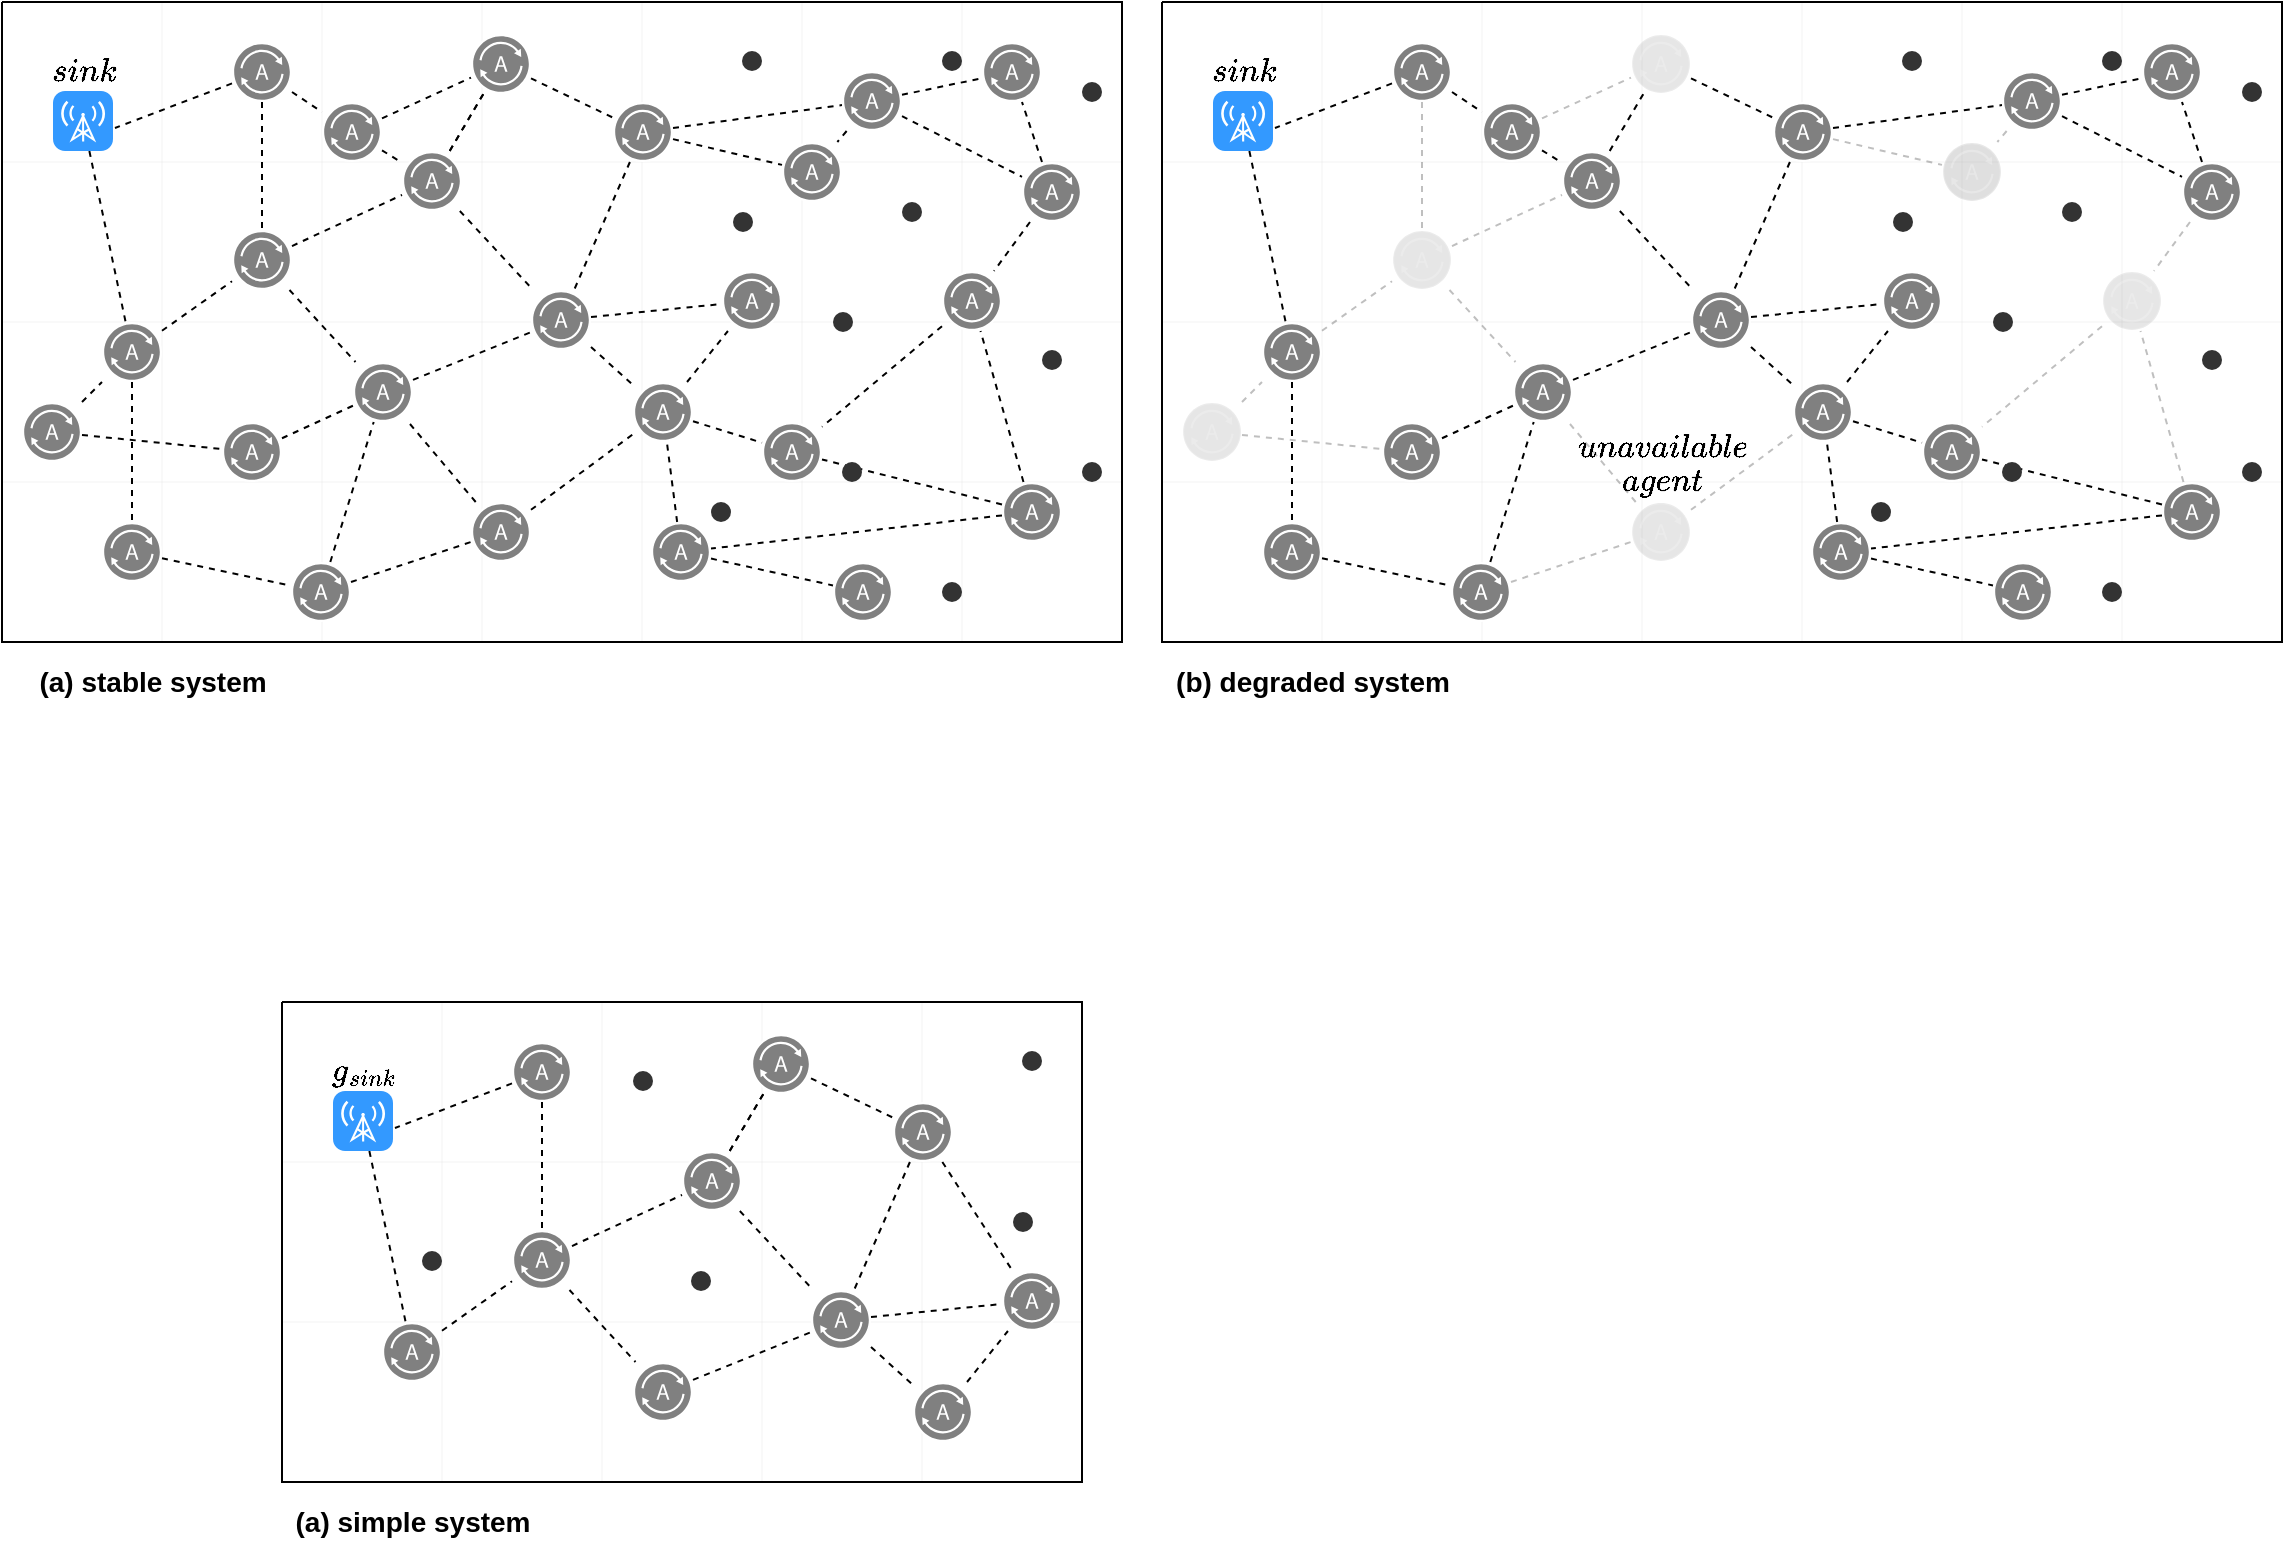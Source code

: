 <mxfile version="13.0.3" type="device"><diagram id="-zjLHbYjfEWFMALanNeC" name="Page-1"><mxGraphModel dx="1106" dy="822" grid="1" gridSize="10" guides="1" tooltips="1" connect="1" arrows="1" fold="1" page="1" pageScale="1" pageWidth="827" pageHeight="1169" math="1" shadow="0"><root><mxCell id="0"/><mxCell id="1" parent="0"/><mxCell id="-i5Xex9YCYUp2LJuFK1C-1" value="" style="verticalLabelPosition=bottom;verticalAlign=top;html=1;shape=mxgraph.basic.patternFillRect;fillStyle=grid;step=80;fillStrokeWidth=0.2;fillStrokeColor=#dddddd;" parent="1" vertex="1"><mxGeometry x="160" y="1100" width="400" height="240" as="geometry"/></mxCell><mxCell id="-i5Xex9YCYUp2LJuFK1C-2" style="edgeStyle=none;rounded=0;orthogonalLoop=1;jettySize=auto;html=1;dashed=1;endArrow=none;endFill=0;" parent="1" source="-i5Xex9YCYUp2LJuFK1C-3" target="-i5Xex9YCYUp2LJuFK1C-14" edge="1"><mxGeometry relative="1" as="geometry"/></mxCell><mxCell id="-i5Xex9YCYUp2LJuFK1C-3" value="&lt;span style=&quot;color: rgb(0 , 0 , 0) ; text-align: left&quot;&gt;\(g_{sink}\)&lt;/span&gt;" style="html=1;strokeWidth=1;shadow=0;dashed=0;shape=mxgraph.ios7.misc.broadcast;strokeColor=none;buttonText=;strokeColor2=#222222;fontColor=#222222;fontSize=14;verticalLabelPosition=top;verticalAlign=bottom;align=center;fillColor=#3399FF;spacingTop=-10;labelPosition=center;" parent="1" vertex="1"><mxGeometry x="185.5" y="1144.5" width="30" height="30" as="geometry"/></mxCell><mxCell id="-i5Xex9YCYUp2LJuFK1C-4" style="edgeStyle=none;rounded=0;orthogonalLoop=1;jettySize=auto;html=1;dashed=1;endArrow=none;endFill=0;" parent="1" source="-i5Xex9YCYUp2LJuFK1C-7" target="-i5Xex9YCYUp2LJuFK1C-21" edge="1"><mxGeometry relative="1" as="geometry"/></mxCell><mxCell id="-i5Xex9YCYUp2LJuFK1C-5" value="" style="edgeStyle=none;rounded=0;orthogonalLoop=1;jettySize=auto;html=1;dashed=1;endArrow=none;endFill=0;" parent="1" source="-i5Xex9YCYUp2LJuFK1C-7" target="-i5Xex9YCYUp2LJuFK1C-21" edge="1"><mxGeometry relative="1" as="geometry"/></mxCell><mxCell id="-i5Xex9YCYUp2LJuFK1C-6" style="edgeStyle=none;rounded=0;orthogonalLoop=1;jettySize=auto;html=1;dashed=1;endArrow=none;endFill=0;" parent="1" source="-i5Xex9YCYUp2LJuFK1C-7" target="-i5Xex9YCYUp2LJuFK1C-17" edge="1"><mxGeometry relative="1" as="geometry"/></mxCell><mxCell id="-i5Xex9YCYUp2LJuFK1C-7" value="" style="pointerEvents=1;shadow=0;dashed=0;html=1;labelPosition=center;verticalLabelPosition=bottom;verticalAlign=top;align=center;outlineConnect=0;shape=mxgraph.veeam2.agent;labelBackgroundColor=none;fillColor=#808080;strokeColor=#006EAF;fontSize=14;" parent="1" vertex="1"><mxGeometry x="360" y="1174.5" width="30" height="30" as="geometry"/></mxCell><mxCell id="-i5Xex9YCYUp2LJuFK1C-8" value="" style="ellipse;html=1;aspect=fixed;dashed=1;labelBackgroundColor=none;fontColor=#333333;fillColor=#333333;strokeColor=none;labelPosition=center;verticalLabelPosition=middle;align=center;verticalAlign=middle;fontSize=14;whiteSpace=wrap;" parent="1" vertex="1"><mxGeometry x="525.5" y="1205" width="10" height="10" as="geometry"/></mxCell><mxCell id="-i5Xex9YCYUp2LJuFK1C-9" value="" style="pointerEvents=1;shadow=0;dashed=0;html=1;labelPosition=center;verticalLabelPosition=bottom;verticalAlign=top;align=center;outlineConnect=0;shape=mxgraph.veeam2.agent;labelBackgroundColor=none;fillColor=#808080;strokeColor=#006EAF;fontColor=#ffffff;fontSize=14;" parent="1" vertex="1"><mxGeometry x="520" y="1234.5" width="30" height="30" as="geometry"/></mxCell><mxCell id="-i5Xex9YCYUp2LJuFK1C-10" style="rounded=0;orthogonalLoop=1;jettySize=auto;html=1;entryX=1.033;entryY=0.617;entryDx=0;entryDy=0;entryPerimeter=0;dashed=1;endArrow=none;endFill=0;" parent="1" source="-i5Xex9YCYUp2LJuFK1C-12" target="-i5Xex9YCYUp2LJuFK1C-3" edge="1"><mxGeometry relative="1" as="geometry"/></mxCell><mxCell id="-i5Xex9YCYUp2LJuFK1C-11" style="edgeStyle=none;rounded=0;orthogonalLoop=1;jettySize=auto;html=1;dashed=1;endArrow=none;endFill=0;" parent="1" source="-i5Xex9YCYUp2LJuFK1C-12" target="-i5Xex9YCYUp2LJuFK1C-26" edge="1"><mxGeometry relative="1" as="geometry"/></mxCell><mxCell id="-i5Xex9YCYUp2LJuFK1C-12" value="" style="pointerEvents=1;shadow=0;dashed=0;html=1;labelPosition=center;verticalLabelPosition=bottom;verticalAlign=top;align=center;outlineConnect=0;shape=mxgraph.veeam2.agent;labelBackgroundColor=none;strokeColor=#006EAF;fontSize=14;fillColor=#808080;" parent="1" vertex="1"><mxGeometry x="275" y="1120" width="30" height="30" as="geometry"/></mxCell><mxCell id="-i5Xex9YCYUp2LJuFK1C-13" style="edgeStyle=none;rounded=0;orthogonalLoop=1;jettySize=auto;html=1;dashed=1;endArrow=none;endFill=0;" parent="1" source="-i5Xex9YCYUp2LJuFK1C-14" target="-i5Xex9YCYUp2LJuFK1C-26" edge="1"><mxGeometry relative="1" as="geometry"/></mxCell><mxCell id="-i5Xex9YCYUp2LJuFK1C-14" value="" style="pointerEvents=1;shadow=0;dashed=0;html=1;labelPosition=center;verticalLabelPosition=bottom;verticalAlign=top;align=center;outlineConnect=0;shape=mxgraph.veeam2.agent;labelBackgroundColor=none;strokeColor=#006EAF;fontSize=14;fillColor=#808080;" parent="1" vertex="1"><mxGeometry x="210" y="1260" width="30" height="30" as="geometry"/></mxCell><mxCell id="-i5Xex9YCYUp2LJuFK1C-15" style="edgeStyle=none;rounded=0;orthogonalLoop=1;jettySize=auto;html=1;dashed=1;endArrow=none;endFill=0;" parent="1" source="-i5Xex9YCYUp2LJuFK1C-17" target="-i5Xex9YCYUp2LJuFK1C-19" edge="1"><mxGeometry relative="1" as="geometry"/></mxCell><mxCell id="-i5Xex9YCYUp2LJuFK1C-16" style="edgeStyle=none;rounded=0;orthogonalLoop=1;jettySize=auto;html=1;dashed=1;endArrow=none;endFill=0;" parent="1" source="-i5Xex9YCYUp2LJuFK1C-17" target="-i5Xex9YCYUp2LJuFK1C-9" edge="1"><mxGeometry relative="1" as="geometry"/></mxCell><mxCell id="-i5Xex9YCYUp2LJuFK1C-17" value="" style="pointerEvents=1;shadow=0;dashed=0;html=1;labelPosition=center;verticalLabelPosition=bottom;verticalAlign=top;align=center;outlineConnect=0;shape=mxgraph.veeam2.agent;labelBackgroundColor=none;fillColor=#808080;strokeColor=#006EAF;fontSize=14;" parent="1" vertex="1"><mxGeometry x="424.5" y="1244" width="30" height="30" as="geometry"/></mxCell><mxCell id="-i5Xex9YCYUp2LJuFK1C-18" style="edgeStyle=none;rounded=0;orthogonalLoop=1;jettySize=auto;html=1;dashed=1;endArrow=none;endFill=0;" parent="1" source="-i5Xex9YCYUp2LJuFK1C-19" target="-i5Xex9YCYUp2LJuFK1C-9" edge="1"><mxGeometry relative="1" as="geometry"/></mxCell><mxCell id="-i5Xex9YCYUp2LJuFK1C-19" value="" style="pointerEvents=1;shadow=0;dashed=0;html=1;labelPosition=center;verticalLabelPosition=bottom;verticalAlign=top;align=center;outlineConnect=0;shape=mxgraph.veeam2.agent;labelBackgroundColor=none;strokeColor=#006EAF;fontColor=#ffffff;fontSize=14;fillColor=#808080;" parent="1" vertex="1"><mxGeometry x="475.5" y="1290" width="30" height="30" as="geometry"/></mxCell><mxCell id="-i5Xex9YCYUp2LJuFK1C-20" style="edgeStyle=none;rounded=0;orthogonalLoop=1;jettySize=auto;html=1;dashed=1;endArrow=none;endFill=0;" parent="1" source="-i5Xex9YCYUp2LJuFK1C-21" target="-i5Xex9YCYUp2LJuFK1C-29" edge="1"><mxGeometry relative="1" as="geometry"/></mxCell><mxCell id="-i5Xex9YCYUp2LJuFK1C-21" value="" style="pointerEvents=1;shadow=0;dashed=0;html=1;labelPosition=center;verticalLabelPosition=bottom;verticalAlign=top;align=center;outlineConnect=0;shape=mxgraph.veeam2.agent;labelBackgroundColor=none;strokeColor=#006EAF;fontColor=#ffffff;fontSize=14;fillColor=#808080;" parent="1" vertex="1"><mxGeometry x="394.5" y="1116" width="30" height="30" as="geometry"/></mxCell><mxCell id="-i5Xex9YCYUp2LJuFK1C-22" style="edgeStyle=none;rounded=0;orthogonalLoop=1;jettySize=auto;html=1;dashed=1;endArrow=none;endFill=0;" parent="1" source="-i5Xex9YCYUp2LJuFK1C-23" target="-i5Xex9YCYUp2LJuFK1C-17" edge="1"><mxGeometry relative="1" as="geometry"/></mxCell><mxCell id="-i5Xex9YCYUp2LJuFK1C-23" value="" style="pointerEvents=1;shadow=0;dashed=0;html=1;labelPosition=center;verticalLabelPosition=bottom;verticalAlign=top;align=center;outlineConnect=0;shape=mxgraph.veeam2.agent;labelBackgroundColor=none;strokeColor=#006EAF;fontSize=14;fillColor=#808080;" parent="1" vertex="1"><mxGeometry x="335.5" y="1280" width="30" height="30" as="geometry"/></mxCell><mxCell id="-i5Xex9YCYUp2LJuFK1C-24" style="edgeStyle=none;rounded=0;orthogonalLoop=1;jettySize=auto;html=1;dashed=1;endArrow=none;endFill=0;" parent="1" source="-i5Xex9YCYUp2LJuFK1C-26" target="-i5Xex9YCYUp2LJuFK1C-7" edge="1"><mxGeometry relative="1" as="geometry"/></mxCell><mxCell id="-i5Xex9YCYUp2LJuFK1C-25" style="edgeStyle=none;rounded=0;orthogonalLoop=1;jettySize=auto;html=1;dashed=1;endArrow=none;endFill=0;" parent="1" source="-i5Xex9YCYUp2LJuFK1C-26" target="-i5Xex9YCYUp2LJuFK1C-23" edge="1"><mxGeometry relative="1" as="geometry"/></mxCell><mxCell id="-i5Xex9YCYUp2LJuFK1C-26" value="" style="pointerEvents=1;shadow=0;dashed=0;html=1;labelPosition=center;verticalLabelPosition=bottom;verticalAlign=top;align=center;outlineConnect=0;shape=mxgraph.veeam2.agent;labelBackgroundColor=none;strokeColor=#006EAF;fontSize=14;fillColor=#808080;" parent="1" vertex="1"><mxGeometry x="275" y="1214" width="30" height="30" as="geometry"/></mxCell><mxCell id="-i5Xex9YCYUp2LJuFK1C-27" style="edgeStyle=none;rounded=0;orthogonalLoop=1;jettySize=auto;html=1;dashed=1;endArrow=none;endFill=0;" parent="1" source="-i5Xex9YCYUp2LJuFK1C-29" target="-i5Xex9YCYUp2LJuFK1C-17" edge="1"><mxGeometry relative="1" as="geometry"/></mxCell><mxCell id="-i5Xex9YCYUp2LJuFK1C-28" style="edgeStyle=none;rounded=0;orthogonalLoop=1;jettySize=auto;html=1;dashed=1;endArrow=none;endFill=0;" parent="1" source="-i5Xex9YCYUp2LJuFK1C-29" target="-i5Xex9YCYUp2LJuFK1C-9" edge="1"><mxGeometry relative="1" as="geometry"/></mxCell><mxCell id="-i5Xex9YCYUp2LJuFK1C-29" value="" style="pointerEvents=1;shadow=0;dashed=0;html=1;labelPosition=center;verticalLabelPosition=bottom;verticalAlign=top;align=center;outlineConnect=0;shape=mxgraph.veeam2.agent;labelBackgroundColor=none;strokeColor=#006EAF;fontSize=14;fillColor=#808080;" parent="1" vertex="1"><mxGeometry x="465.5" y="1150" width="30" height="30" as="geometry"/></mxCell><mxCell id="-i5Xex9YCYUp2LJuFK1C-30" value="" style="ellipse;html=1;aspect=fixed;dashed=1;labelBackgroundColor=none;fontColor=#333333;fillColor=#333333;strokeColor=none;labelPosition=center;verticalLabelPosition=middle;align=center;verticalAlign=middle;fontSize=14;whiteSpace=wrap;" parent="1" vertex="1"><mxGeometry x="335.5" y="1134.5" width="10" height="10" as="geometry"/></mxCell><mxCell id="-i5Xex9YCYUp2LJuFK1C-31" value="" style="ellipse;html=1;aspect=fixed;dashed=1;labelBackgroundColor=none;fontColor=#333333;fillColor=#333333;strokeColor=none;labelPosition=center;verticalLabelPosition=middle;align=center;verticalAlign=middle;fontSize=14;whiteSpace=wrap;" parent="1" vertex="1"><mxGeometry x="530" y="1124.5" width="10" height="10" as="geometry"/></mxCell><mxCell id="-i5Xex9YCYUp2LJuFK1C-32" value="" style="ellipse;html=1;aspect=fixed;dashed=1;labelBackgroundColor=none;fontColor=#333333;fillColor=#333333;strokeColor=none;labelPosition=center;verticalLabelPosition=middle;align=center;verticalAlign=middle;fontSize=14;whiteSpace=wrap;" parent="1" vertex="1"><mxGeometry x="364.5" y="1234.5" width="10" height="10" as="geometry"/></mxCell><mxCell id="-i5Xex9YCYUp2LJuFK1C-33" value="" style="ellipse;html=1;aspect=fixed;dashed=1;labelBackgroundColor=none;fontColor=#333333;fillColor=#333333;strokeColor=none;labelPosition=center;verticalLabelPosition=middle;align=center;verticalAlign=middle;fontSize=14;whiteSpace=wrap;" parent="1" vertex="1"><mxGeometry x="230" y="1224.5" width="10" height="10" as="geometry"/></mxCell><mxCell id="-i5Xex9YCYUp2LJuFK1C-34" value="" style="verticalLabelPosition=bottom;verticalAlign=top;html=1;shape=mxgraph.basic.patternFillRect;fillStyle=grid;step=80;fillStrokeWidth=0.2;fillStrokeColor=#dddddd;" parent="1" vertex="1"><mxGeometry x="600" y="600" width="560" height="320" as="geometry"/></mxCell><mxCell id="-i5Xex9YCYUp2LJuFK1C-35" style="edgeStyle=none;rounded=0;orthogonalLoop=1;jettySize=auto;html=1;dashed=1;endArrow=none;endFill=0;" parent="1" source="-i5Xex9YCYUp2LJuFK1C-36" target="-i5Xex9YCYUp2LJuFK1C-49" edge="1"><mxGeometry relative="1" as="geometry"/></mxCell><mxCell id="-i5Xex9YCYUp2LJuFK1C-36" value="&lt;span style=&quot;color: rgb(0 , 0 , 0) ; text-align: left&quot;&gt;\({sink}\)&lt;/span&gt;" style="html=1;strokeWidth=1;shadow=0;dashed=0;shape=mxgraph.ios7.misc.broadcast;strokeColor=none;buttonText=;strokeColor2=#222222;fontColor=#222222;fontSize=14;verticalLabelPosition=top;verticalAlign=bottom;align=center;fillColor=#3399FF;spacingTop=-10;labelPosition=center;" parent="1" vertex="1"><mxGeometry x="625.5" y="644.5" width="30" height="30" as="geometry"/></mxCell><mxCell id="-i5Xex9YCYUp2LJuFK1C-37" style="edgeStyle=none;rounded=0;orthogonalLoop=1;jettySize=auto;html=1;dashed=1;endArrow=none;endFill=0;" parent="1" source="-i5Xex9YCYUp2LJuFK1C-40" target="-i5Xex9YCYUp2LJuFK1C-57" edge="1"><mxGeometry relative="1" as="geometry"/></mxCell><mxCell id="-i5Xex9YCYUp2LJuFK1C-38" value="" style="edgeStyle=none;rounded=0;orthogonalLoop=1;jettySize=auto;html=1;dashed=1;endArrow=none;endFill=0;opacity=25;" parent="1" source="-i5Xex9YCYUp2LJuFK1C-40" target="-i5Xex9YCYUp2LJuFK1C-57" edge="1"><mxGeometry relative="1" as="geometry"/></mxCell><mxCell id="-i5Xex9YCYUp2LJuFK1C-39" style="edgeStyle=none;rounded=0;orthogonalLoop=1;jettySize=auto;html=1;dashed=1;endArrow=none;endFill=0;" parent="1" source="-i5Xex9YCYUp2LJuFK1C-40" target="-i5Xex9YCYUp2LJuFK1C-52" edge="1"><mxGeometry relative="1" as="geometry"/></mxCell><mxCell id="-i5Xex9YCYUp2LJuFK1C-40" value="" style="pointerEvents=1;shadow=0;dashed=0;html=1;labelPosition=center;verticalLabelPosition=bottom;verticalAlign=top;align=center;outlineConnect=0;shape=mxgraph.veeam2.agent;labelBackgroundColor=none;fillColor=#808080;strokeColor=#006EAF;fontSize=14;" parent="1" vertex="1"><mxGeometry x="800" y="674.5" width="30" height="30" as="geometry"/></mxCell><mxCell id="-i5Xex9YCYUp2LJuFK1C-41" value="" style="ellipse;html=1;aspect=fixed;dashed=1;labelBackgroundColor=none;fontColor=#333333;fillColor=#333333;strokeColor=none;labelPosition=center;verticalLabelPosition=middle;align=center;verticalAlign=middle;fontSize=14;whiteSpace=wrap;" parent="1" vertex="1"><mxGeometry x="965.5" y="705" width="10" height="10" as="geometry"/></mxCell><mxCell id="-i5Xex9YCYUp2LJuFK1C-42" value="" style="pointerEvents=1;shadow=0;dashed=0;html=1;labelPosition=center;verticalLabelPosition=bottom;verticalAlign=top;align=center;outlineConnect=0;shape=mxgraph.veeam2.agent;labelBackgroundColor=none;fillColor=#808080;strokeColor=#006EAF;fontColor=#ffffff;fontSize=14;" parent="1" vertex="1"><mxGeometry x="960" y="734.5" width="30" height="30" as="geometry"/></mxCell><mxCell id="-i5Xex9YCYUp2LJuFK1C-43" style="rounded=0;orthogonalLoop=1;jettySize=auto;html=1;entryX=1.033;entryY=0.617;entryDx=0;entryDy=0;entryPerimeter=0;dashed=1;endArrow=none;endFill=0;" parent="1" source="-i5Xex9YCYUp2LJuFK1C-46" target="-i5Xex9YCYUp2LJuFK1C-36" edge="1"><mxGeometry relative="1" as="geometry"/></mxCell><mxCell id="-i5Xex9YCYUp2LJuFK1C-44" style="edgeStyle=none;rounded=0;orthogonalLoop=1;jettySize=auto;html=1;dashed=1;endArrow=none;endFill=0;opacity=25;" parent="1" source="-i5Xex9YCYUp2LJuFK1C-46" target="-i5Xex9YCYUp2LJuFK1C-62" edge="1"><mxGeometry relative="1" as="geometry"/></mxCell><mxCell id="-i5Xex9YCYUp2LJuFK1C-45" style="edgeStyle=none;rounded=0;orthogonalLoop=1;jettySize=auto;html=1;dashed=1;endArrow=none;endFill=0;" parent="1" source="-i5Xex9YCYUp2LJuFK1C-46" target="-i5Xex9YCYUp2LJuFK1C-84" edge="1"><mxGeometry relative="1" as="geometry"/></mxCell><mxCell id="-i5Xex9YCYUp2LJuFK1C-46" value="" style="pointerEvents=1;shadow=0;dashed=0;html=1;labelPosition=center;verticalLabelPosition=bottom;verticalAlign=top;align=center;outlineConnect=0;shape=mxgraph.veeam2.agent;labelBackgroundColor=none;strokeColor=#006EAF;fontSize=14;fillColor=#808080;" parent="1" vertex="1"><mxGeometry x="715" y="620" width="30" height="30" as="geometry"/></mxCell><mxCell id="-i5Xex9YCYUp2LJuFK1C-47" style="edgeStyle=none;rounded=0;orthogonalLoop=1;jettySize=auto;html=1;dashed=1;endArrow=none;endFill=0;opacity=25;" parent="1" source="-i5Xex9YCYUp2LJuFK1C-49" target="-i5Xex9YCYUp2LJuFK1C-62" edge="1"><mxGeometry relative="1" as="geometry"/></mxCell><mxCell id="-i5Xex9YCYUp2LJuFK1C-48" style="edgeStyle=none;rounded=0;orthogonalLoop=1;jettySize=auto;html=1;dashed=1;endArrow=none;endFill=0;" parent="1" source="-i5Xex9YCYUp2LJuFK1C-49" target="-i5Xex9YCYUp2LJuFK1C-92" edge="1"><mxGeometry relative="1" as="geometry"/></mxCell><mxCell id="-i5Xex9YCYUp2LJuFK1C-49" value="" style="pointerEvents=1;shadow=0;dashed=0;html=1;labelPosition=center;verticalLabelPosition=bottom;verticalAlign=top;align=center;outlineConnect=0;shape=mxgraph.veeam2.agent;labelBackgroundColor=none;strokeColor=#006EAF;fontSize=14;fillColor=#808080;" parent="1" vertex="1"><mxGeometry x="650" y="760" width="30" height="30" as="geometry"/></mxCell><mxCell id="-i5Xex9YCYUp2LJuFK1C-50" style="edgeStyle=none;rounded=0;orthogonalLoop=1;jettySize=auto;html=1;dashed=1;endArrow=none;endFill=0;" parent="1" source="-i5Xex9YCYUp2LJuFK1C-52" target="-i5Xex9YCYUp2LJuFK1C-55" edge="1"><mxGeometry relative="1" as="geometry"/></mxCell><mxCell id="-i5Xex9YCYUp2LJuFK1C-51" style="edgeStyle=none;rounded=0;orthogonalLoop=1;jettySize=auto;html=1;dashed=1;endArrow=none;endFill=0;" parent="1" source="-i5Xex9YCYUp2LJuFK1C-52" target="-i5Xex9YCYUp2LJuFK1C-42" edge="1"><mxGeometry relative="1" as="geometry"/></mxCell><mxCell id="-i5Xex9YCYUp2LJuFK1C-52" value="" style="pointerEvents=1;shadow=0;dashed=0;html=1;labelPosition=center;verticalLabelPosition=bottom;verticalAlign=top;align=center;outlineConnect=0;shape=mxgraph.veeam2.agent;labelBackgroundColor=none;fillColor=#808080;strokeColor=#006EAF;fontSize=14;" parent="1" vertex="1"><mxGeometry x="864.5" y="744" width="30" height="30" as="geometry"/></mxCell><mxCell id="-i5Xex9YCYUp2LJuFK1C-53" style="edgeStyle=none;rounded=0;orthogonalLoop=1;jettySize=auto;html=1;dashed=1;endArrow=none;endFill=0;" parent="1" source="-i5Xex9YCYUp2LJuFK1C-55" target="-i5Xex9YCYUp2LJuFK1C-42" edge="1"><mxGeometry relative="1" as="geometry"/></mxCell><mxCell id="-i5Xex9YCYUp2LJuFK1C-54" style="edgeStyle=none;rounded=0;orthogonalLoop=1;jettySize=auto;html=1;dashed=1;endArrow=none;endFill=0;" parent="1" source="-i5Xex9YCYUp2LJuFK1C-55" target="-i5Xex9YCYUp2LJuFK1C-85" edge="1"><mxGeometry relative="1" as="geometry"/></mxCell><mxCell id="-i5Xex9YCYUp2LJuFK1C-55" value="" style="pointerEvents=1;shadow=0;dashed=0;html=1;labelPosition=center;verticalLabelPosition=bottom;verticalAlign=top;align=center;outlineConnect=0;shape=mxgraph.veeam2.agent;labelBackgroundColor=none;strokeColor=#006EAF;fontColor=#ffffff;fontSize=14;fillColor=#808080;gradientColor=none;" parent="1" vertex="1"><mxGeometry x="915.5" y="790" width="30" height="30" as="geometry"/></mxCell><mxCell id="-i5Xex9YCYUp2LJuFK1C-56" style="edgeStyle=none;rounded=0;orthogonalLoop=1;jettySize=auto;html=1;dashed=1;endArrow=none;endFill=0;" parent="1" source="-i5Xex9YCYUp2LJuFK1C-57" target="-i5Xex9YCYUp2LJuFK1C-65" edge="1"><mxGeometry relative="1" as="geometry"/></mxCell><mxCell id="-i5Xex9YCYUp2LJuFK1C-57" value="" style="pointerEvents=1;shadow=0;dashed=0;html=1;labelPosition=center;verticalLabelPosition=bottom;verticalAlign=top;align=center;outlineConnect=0;shape=mxgraph.veeam2.agent;labelBackgroundColor=none;strokeColor=#006EAF;fontColor=#ffffff;fontSize=14;fillColor=#808080;gradientColor=none;opacity=20;" parent="1" vertex="1"><mxGeometry x="834.5" y="616" width="30" height="30" as="geometry"/></mxCell><mxCell id="-i5Xex9YCYUp2LJuFK1C-58" style="edgeStyle=none;rounded=0;orthogonalLoop=1;jettySize=auto;html=1;dashed=1;endArrow=none;endFill=0;" parent="1" source="-i5Xex9YCYUp2LJuFK1C-59" target="-i5Xex9YCYUp2LJuFK1C-52" edge="1"><mxGeometry relative="1" as="geometry"/></mxCell><mxCell id="-i5Xex9YCYUp2LJuFK1C-59" value="" style="pointerEvents=1;shadow=0;dashed=0;html=1;labelPosition=center;verticalLabelPosition=bottom;verticalAlign=top;align=center;outlineConnect=0;shape=mxgraph.veeam2.agent;labelBackgroundColor=none;strokeColor=#006EAF;fontSize=14;fillColor=#808080;" parent="1" vertex="1"><mxGeometry x="775.5" y="780" width="30" height="30" as="geometry"/></mxCell><mxCell id="-i5Xex9YCYUp2LJuFK1C-60" style="edgeStyle=none;rounded=0;orthogonalLoop=1;jettySize=auto;html=1;dashed=1;endArrow=none;endFill=0;opacity=25;" parent="1" source="-i5Xex9YCYUp2LJuFK1C-62" target="-i5Xex9YCYUp2LJuFK1C-40" edge="1"><mxGeometry relative="1" as="geometry"/></mxCell><mxCell id="-i5Xex9YCYUp2LJuFK1C-61" style="edgeStyle=none;rounded=0;orthogonalLoop=1;jettySize=auto;html=1;dashed=1;endArrow=none;endFill=0;opacity=25;" parent="1" source="-i5Xex9YCYUp2LJuFK1C-62" target="-i5Xex9YCYUp2LJuFK1C-59" edge="1"><mxGeometry relative="1" as="geometry"/></mxCell><mxCell id="-i5Xex9YCYUp2LJuFK1C-62" value="" style="pointerEvents=1;shadow=0;dashed=0;html=1;labelPosition=center;verticalLabelPosition=bottom;verticalAlign=top;align=center;outlineConnect=0;shape=mxgraph.veeam2.agent;labelBackgroundColor=none;strokeColor=#006EAF;fontSize=14;fillColor=#808080;gradientColor=none;opacity=20;" parent="1" vertex="1"><mxGeometry x="715" y="714" width="30" height="30" as="geometry"/></mxCell><mxCell id="-i5Xex9YCYUp2LJuFK1C-63" style="edgeStyle=none;rounded=0;orthogonalLoop=1;jettySize=auto;html=1;dashed=1;endArrow=none;endFill=0;" parent="1" source="-i5Xex9YCYUp2LJuFK1C-65" target="-i5Xex9YCYUp2LJuFK1C-52" edge="1"><mxGeometry relative="1" as="geometry"/></mxCell><mxCell id="-i5Xex9YCYUp2LJuFK1C-64" style="edgeStyle=none;rounded=0;orthogonalLoop=1;jettySize=auto;html=1;dashed=1;endArrow=none;endFill=0;" parent="1" source="-i5Xex9YCYUp2LJuFK1C-65" target="-i5Xex9YCYUp2LJuFK1C-73" edge="1"><mxGeometry relative="1" as="geometry"/></mxCell><mxCell id="-i5Xex9YCYUp2LJuFK1C-65" value="" style="pointerEvents=1;shadow=0;dashed=0;html=1;labelPosition=center;verticalLabelPosition=bottom;verticalAlign=top;align=center;outlineConnect=0;shape=mxgraph.veeam2.agent;labelBackgroundColor=none;strokeColor=#006EAF;fontSize=14;fillColor=#808080;" parent="1" vertex="1"><mxGeometry x="905.5" y="650" width="30" height="30" as="geometry"/></mxCell><mxCell id="-i5Xex9YCYUp2LJuFK1C-66" value="" style="ellipse;html=1;aspect=fixed;dashed=1;labelBackgroundColor=none;fontColor=#333333;fillColor=#333333;strokeColor=none;labelPosition=center;verticalLabelPosition=middle;align=center;verticalAlign=middle;fontSize=14;whiteSpace=wrap;" parent="1" vertex="1"><mxGeometry x="970" y="624.5" width="10" height="10" as="geometry"/></mxCell><mxCell id="-i5Xex9YCYUp2LJuFK1C-67" style="edgeStyle=none;rounded=0;orthogonalLoop=1;jettySize=auto;html=1;dashed=1;endArrow=none;endFill=0;" parent="1" source="-i5Xex9YCYUp2LJuFK1C-70" target="-i5Xex9YCYUp2LJuFK1C-85" edge="1"><mxGeometry relative="1" as="geometry"/></mxCell><mxCell id="-i5Xex9YCYUp2LJuFK1C-68" style="edgeStyle=none;rounded=0;orthogonalLoop=1;jettySize=auto;html=1;dashed=1;endArrow=none;endFill=0;" parent="1" source="-i5Xex9YCYUp2LJuFK1C-70" target="-i5Xex9YCYUp2LJuFK1C-90" edge="1"><mxGeometry relative="1" as="geometry"/></mxCell><mxCell id="-i5Xex9YCYUp2LJuFK1C-69" style="edgeStyle=none;rounded=0;orthogonalLoop=1;jettySize=auto;html=1;dashed=1;endArrow=none;endFill=0;opacity=25;" parent="1" source="-i5Xex9YCYUp2LJuFK1C-70" target="-i5Xex9YCYUp2LJuFK1C-75" edge="1"><mxGeometry relative="1" as="geometry"/></mxCell><mxCell id="-i5Xex9YCYUp2LJuFK1C-70" value="" style="pointerEvents=1;shadow=0;dashed=0;html=1;labelPosition=center;verticalLabelPosition=bottom;verticalAlign=top;align=center;outlineConnect=0;shape=mxgraph.veeam2.agent;labelBackgroundColor=none;strokeColor=#006EAF;fontSize=14;fillColor=#808080;" parent="1" vertex="1"><mxGeometry x="1100" y="840" width="30" height="30" as="geometry"/></mxCell><mxCell id="-i5Xex9YCYUp2LJuFK1C-71" style="edgeStyle=none;rounded=0;orthogonalLoop=1;jettySize=auto;html=1;dashed=1;endArrow=none;endFill=0;" parent="1" source="-i5Xex9YCYUp2LJuFK1C-73" target="-i5Xex9YCYUp2LJuFK1C-93" edge="1"><mxGeometry relative="1" as="geometry"/></mxCell><mxCell id="-i5Xex9YCYUp2LJuFK1C-72" style="edgeStyle=none;rounded=0;orthogonalLoop=1;jettySize=auto;html=1;dashed=1;endArrow=none;endFill=0;" parent="1" source="-i5Xex9YCYUp2LJuFK1C-73" target="-i5Xex9YCYUp2LJuFK1C-88" edge="1"><mxGeometry relative="1" as="geometry"/></mxCell><mxCell id="-i5Xex9YCYUp2LJuFK1C-73" value="" style="pointerEvents=1;shadow=0;dashed=0;html=1;labelPosition=center;verticalLabelPosition=bottom;verticalAlign=top;align=center;outlineConnect=0;shape=mxgraph.veeam2.agent;labelBackgroundColor=none;strokeColor=#006EAF;fontSize=14;fillColor=#808080;" parent="1" vertex="1"><mxGeometry x="1020" y="634.5" width="30" height="30" as="geometry"/></mxCell><mxCell id="-i5Xex9YCYUp2LJuFK1C-74" style="edgeStyle=none;rounded=0;orthogonalLoop=1;jettySize=auto;html=1;dashed=1;endArrow=none;endFill=0;opacity=25;" parent="1" source="-i5Xex9YCYUp2LJuFK1C-75" target="-i5Xex9YCYUp2LJuFK1C-85" edge="1"><mxGeometry relative="1" as="geometry"/></mxCell><mxCell id="-i5Xex9YCYUp2LJuFK1C-75" value="" style="pointerEvents=1;shadow=0;dashed=0;html=1;labelPosition=center;verticalLabelPosition=bottom;verticalAlign=top;align=center;outlineConnect=0;shape=mxgraph.veeam2.agent;labelBackgroundColor=none;strokeColor=#006EAF;fontSize=14;fillColor=#808080;gradientColor=none;opacity=20;" parent="1" vertex="1"><mxGeometry x="1070" y="734.5" width="30" height="30" as="geometry"/></mxCell><mxCell id="-i5Xex9YCYUp2LJuFK1C-76" style="edgeStyle=none;rounded=0;orthogonalLoop=1;jettySize=auto;html=1;dashed=1;endArrow=none;endFill=0;" parent="1" source="-i5Xex9YCYUp2LJuFK1C-78" target="-i5Xex9YCYUp2LJuFK1C-59" edge="1"><mxGeometry relative="1" as="geometry"/></mxCell><mxCell id="-i5Xex9YCYUp2LJuFK1C-77" style="edgeStyle=none;rounded=0;orthogonalLoop=1;jettySize=auto;html=1;dashed=1;endArrow=none;endFill=0;opacity=25;" parent="1" source="-i5Xex9YCYUp2LJuFK1C-78" target="-i5Xex9YCYUp2LJuFK1C-81" edge="1"><mxGeometry relative="1" as="geometry"/></mxCell><mxCell id="-i5Xex9YCYUp2LJuFK1C-78" value="" style="pointerEvents=1;shadow=0;dashed=0;html=1;labelPosition=center;verticalLabelPosition=bottom;verticalAlign=top;align=center;outlineConnect=0;shape=mxgraph.veeam2.agent;labelBackgroundColor=none;strokeColor=#006EAF;fontSize=14;fillColor=#808080;" parent="1" vertex="1"><mxGeometry x="744.5" y="880" width="30" height="30" as="geometry"/></mxCell><mxCell id="-i5Xex9YCYUp2LJuFK1C-79" style="edgeStyle=none;rounded=0;orthogonalLoop=1;jettySize=auto;html=1;dashed=1;endArrow=none;endFill=0;opacity=25;" parent="1" source="-i5Xex9YCYUp2LJuFK1C-81" target="-i5Xex9YCYUp2LJuFK1C-55" edge="1"><mxGeometry relative="1" as="geometry"/></mxCell><mxCell id="-i5Xex9YCYUp2LJuFK1C-80" style="edgeStyle=none;rounded=0;orthogonalLoop=1;jettySize=auto;html=1;dashed=1;endArrow=none;endFill=0;opacity=25;" parent="1" source="-i5Xex9YCYUp2LJuFK1C-81" target="-i5Xex9YCYUp2LJuFK1C-59" edge="1"><mxGeometry relative="1" as="geometry"/></mxCell><mxCell id="-i5Xex9YCYUp2LJuFK1C-81" value="&lt;span style=&quot;text-align: left&quot;&gt;\({unavailable}\)&lt;br&gt;&lt;/span&gt;&lt;span style=&quot;text-align: left&quot;&gt;\({agent}\)&lt;/span&gt;&lt;span style=&quot;text-align: left&quot;&gt;&lt;br&gt;&lt;/span&gt;" style="pointerEvents=1;shadow=0;dashed=0;html=1;labelPosition=center;verticalLabelPosition=top;verticalAlign=bottom;align=center;outlineConnect=0;shape=mxgraph.veeam2.agent;labelBackgroundColor=none;strokeColor=#006EAF;fontSize=14;fillColor=#808080;gradientColor=none;opacity=20;" parent="1" vertex="1"><mxGeometry x="834.5" y="850" width="30" height="30" as="geometry"/></mxCell><mxCell id="-i5Xex9YCYUp2LJuFK1C-82" style="edgeStyle=none;rounded=0;orthogonalLoop=1;jettySize=auto;html=1;dashed=1;endArrow=none;endFill=0;opacity=25;" parent="1" source="-i5Xex9YCYUp2LJuFK1C-84" target="-i5Xex9YCYUp2LJuFK1C-57" edge="1"><mxGeometry relative="1" as="geometry"/></mxCell><mxCell id="-i5Xex9YCYUp2LJuFK1C-83" style="edgeStyle=none;rounded=0;orthogonalLoop=1;jettySize=auto;html=1;dashed=1;endArrow=none;endFill=0;" parent="1" source="-i5Xex9YCYUp2LJuFK1C-84" target="-i5Xex9YCYUp2LJuFK1C-40" edge="1"><mxGeometry relative="1" as="geometry"/></mxCell><mxCell id="-i5Xex9YCYUp2LJuFK1C-84" value="" style="pointerEvents=1;shadow=0;dashed=0;html=1;labelPosition=center;verticalLabelPosition=bottom;verticalAlign=top;align=center;outlineConnect=0;shape=mxgraph.veeam2.agent;labelBackgroundColor=none;strokeColor=#006EAF;fontSize=14;fillColor=#808080;" parent="1" vertex="1"><mxGeometry x="760" y="650" width="30" height="30" as="geometry"/></mxCell><mxCell id="-i5Xex9YCYUp2LJuFK1C-85" value="" style="pointerEvents=1;shadow=0;dashed=0;html=1;labelPosition=center;verticalLabelPosition=bottom;verticalAlign=top;align=center;outlineConnect=0;shape=mxgraph.veeam2.agent;labelBackgroundColor=none;strokeColor=#006EAF;fontSize=14;fillColor=#808080;" parent="1" vertex="1"><mxGeometry x="980" y="810" width="30" height="30" as="geometry"/></mxCell><mxCell id="-i5Xex9YCYUp2LJuFK1C-86" style="edgeStyle=none;rounded=0;orthogonalLoop=1;jettySize=auto;html=1;dashed=1;endArrow=none;endFill=0;" parent="1" source="-i5Xex9YCYUp2LJuFK1C-88" target="-i5Xex9YCYUp2LJuFK1C-93" edge="1"><mxGeometry relative="1" as="geometry"/></mxCell><mxCell id="-i5Xex9YCYUp2LJuFK1C-87" style="edgeStyle=none;rounded=0;orthogonalLoop=1;jettySize=auto;html=1;dashed=1;endArrow=none;endFill=0;opacity=25;" parent="1" source="-i5Xex9YCYUp2LJuFK1C-88" target="-i5Xex9YCYUp2LJuFK1C-75" edge="1"><mxGeometry relative="1" as="geometry"/></mxCell><mxCell id="-i5Xex9YCYUp2LJuFK1C-88" value="" style="pointerEvents=1;shadow=0;dashed=0;html=1;labelPosition=center;verticalLabelPosition=bottom;verticalAlign=top;align=center;outlineConnect=0;shape=mxgraph.veeam2.agent;labelBackgroundColor=none;strokeColor=#006EAF;fontSize=14;fillColor=#808080;" parent="1" vertex="1"><mxGeometry x="1110" y="680" width="30" height="30" as="geometry"/></mxCell><mxCell id="-i5Xex9YCYUp2LJuFK1C-89" style="edgeStyle=none;rounded=0;orthogonalLoop=1;jettySize=auto;html=1;dashed=1;endArrow=none;endFill=0;" parent="1" source="-i5Xex9YCYUp2LJuFK1C-90" target="-i5Xex9YCYUp2LJuFK1C-55" edge="1"><mxGeometry relative="1" as="geometry"/></mxCell><mxCell id="-i5Xex9YCYUp2LJuFK1C-90" value="" style="pointerEvents=1;shadow=0;dashed=0;html=1;labelPosition=center;verticalLabelPosition=bottom;verticalAlign=top;align=center;outlineConnect=0;shape=mxgraph.veeam2.agent;labelBackgroundColor=none;strokeColor=#006EAF;fontSize=14;fillColor=#808080;" parent="1" vertex="1"><mxGeometry x="924.5" y="860" width="30" height="30" as="geometry"/></mxCell><mxCell id="-i5Xex9YCYUp2LJuFK1C-91" style="edgeStyle=none;rounded=0;orthogonalLoop=1;jettySize=auto;html=1;dashed=1;endArrow=none;endFill=0;" parent="1" source="-i5Xex9YCYUp2LJuFK1C-92" target="-i5Xex9YCYUp2LJuFK1C-78" edge="1"><mxGeometry relative="1" as="geometry"/></mxCell><mxCell id="-i5Xex9YCYUp2LJuFK1C-92" value="" style="pointerEvents=1;shadow=0;dashed=0;html=1;labelPosition=center;verticalLabelPosition=bottom;verticalAlign=top;align=center;outlineConnect=0;shape=mxgraph.veeam2.agent;labelBackgroundColor=none;strokeColor=#006EAF;fontSize=14;fillColor=#808080;" parent="1" vertex="1"><mxGeometry x="650" y="860" width="30" height="30" as="geometry"/></mxCell><mxCell id="-i5Xex9YCYUp2LJuFK1C-93" value="" style="pointerEvents=1;shadow=0;dashed=0;html=1;labelPosition=center;verticalLabelPosition=bottom;verticalAlign=top;align=center;outlineConnect=0;shape=mxgraph.veeam2.agent;labelBackgroundColor=none;strokeColor=#006EAF;fontSize=14;fillColor=#808080;" parent="1" vertex="1"><mxGeometry x="1090" y="620" width="30" height="30" as="geometry"/></mxCell><mxCell id="-i5Xex9YCYUp2LJuFK1C-94" value="" style="ellipse;html=1;aspect=fixed;dashed=1;labelBackgroundColor=none;fontColor=#333333;fillColor=#333333;strokeColor=none;labelPosition=center;verticalLabelPosition=middle;align=center;verticalAlign=middle;fontSize=14;whiteSpace=wrap;" parent="1" vertex="1"><mxGeometry x="1050" y="700" width="10" height="10" as="geometry"/></mxCell><mxCell id="-i5Xex9YCYUp2LJuFK1C-95" value="" style="ellipse;html=1;aspect=fixed;dashed=1;labelBackgroundColor=none;fontColor=#333333;fillColor=#333333;strokeColor=none;labelPosition=center;verticalLabelPosition=middle;align=center;verticalAlign=middle;fontSize=14;whiteSpace=wrap;" parent="1" vertex="1"><mxGeometry x="1120" y="774" width="10" height="10" as="geometry"/></mxCell><mxCell id="-i5Xex9YCYUp2LJuFK1C-96" value="" style="ellipse;html=1;aspect=fixed;dashed=1;labelBackgroundColor=none;fontColor=#333333;fillColor=#333333;strokeColor=none;labelPosition=center;verticalLabelPosition=middle;align=center;verticalAlign=middle;fontSize=14;whiteSpace=wrap;" parent="1" vertex="1"><mxGeometry x="1070" y="890" width="10" height="10" as="geometry"/></mxCell><mxCell id="-i5Xex9YCYUp2LJuFK1C-97" value="" style="ellipse;html=1;aspect=fixed;dashed=1;labelBackgroundColor=none;fontColor=#333333;fillColor=#333333;strokeColor=none;labelPosition=center;verticalLabelPosition=middle;align=center;verticalAlign=middle;fontSize=14;whiteSpace=wrap;" parent="1" vertex="1"><mxGeometry x="1020" y="830" width="10" height="10" as="geometry"/></mxCell><mxCell id="-i5Xex9YCYUp2LJuFK1C-98" value="" style="ellipse;html=1;aspect=fixed;dashed=1;labelBackgroundColor=none;fontColor=#333333;fillColor=#333333;strokeColor=none;labelPosition=center;verticalLabelPosition=middle;align=center;verticalAlign=middle;fontSize=14;whiteSpace=wrap;" parent="1" vertex="1"><mxGeometry x="1015.5" y="755" width="10" height="10" as="geometry"/></mxCell><mxCell id="-i5Xex9YCYUp2LJuFK1C-99" value="" style="ellipse;html=1;aspect=fixed;dashed=1;labelBackgroundColor=none;fontColor=#333333;fillColor=#333333;strokeColor=none;labelPosition=center;verticalLabelPosition=middle;align=center;verticalAlign=middle;fontSize=14;whiteSpace=wrap;" parent="1" vertex="1"><mxGeometry x="954.5" y="850" width="10" height="10" as="geometry"/></mxCell><mxCell id="-i5Xex9YCYUp2LJuFK1C-100" value="" style="ellipse;html=1;aspect=fixed;dashed=1;labelBackgroundColor=none;fontColor=#333333;fillColor=#333333;strokeColor=none;labelPosition=center;verticalLabelPosition=middle;align=center;verticalAlign=middle;fontSize=14;whiteSpace=wrap;" parent="1" vertex="1"><mxGeometry x="1070" y="624.5" width="10" height="10" as="geometry"/></mxCell><mxCell id="-i5Xex9YCYUp2LJuFK1C-101" value="" style="ellipse;html=1;aspect=fixed;dashed=1;labelBackgroundColor=none;fontColor=#333333;fillColor=#333333;strokeColor=none;labelPosition=center;verticalLabelPosition=middle;align=center;verticalAlign=middle;fontSize=14;whiteSpace=wrap;" parent="1" vertex="1"><mxGeometry x="1140" y="640" width="10" height="10" as="geometry"/></mxCell><mxCell id="-i5Xex9YCYUp2LJuFK1C-102" value="" style="ellipse;html=1;aspect=fixed;dashed=1;labelBackgroundColor=none;fontColor=#333333;fillColor=#333333;strokeColor=none;labelPosition=center;verticalLabelPosition=middle;align=center;verticalAlign=middle;fontSize=14;whiteSpace=wrap;" parent="1" vertex="1"><mxGeometry x="1140" y="830" width="10" height="10" as="geometry"/></mxCell><mxCell id="-i5Xex9YCYUp2LJuFK1C-103" value="(a) simple system" style="text;html=1;align=center;verticalAlign=middle;resizable=0;points=[];autosize=1;fontStyle=1;fontSize=14;" parent="1" vertex="1"><mxGeometry x="160" y="1350" width="130" height="20" as="geometry"/></mxCell><mxCell id="-i5Xex9YCYUp2LJuFK1C-104" value="(b) degraded system" style="text;html=1;align=center;verticalAlign=middle;resizable=0;points=[];autosize=1;fontStyle=1;fontSize=14;" parent="1" vertex="1"><mxGeometry x="600" y="930" width="150" height="20" as="geometry"/></mxCell><mxCell id="-i5Xex9YCYUp2LJuFK1C-105" value="" style="pointerEvents=1;shadow=0;dashed=0;html=1;labelPosition=center;verticalLabelPosition=bottom;verticalAlign=top;align=center;outlineConnect=0;shape=mxgraph.veeam2.agent;labelBackgroundColor=none;strokeColor=#006EAF;fontSize=14;fillColor=#808080;" parent="1" vertex="1"><mxGeometry x="1015.5" y="880" width="30" height="30" as="geometry"/></mxCell><mxCell id="-i5Xex9YCYUp2LJuFK1C-106" value="" style="pointerEvents=1;shadow=0;dashed=0;html=1;labelPosition=center;verticalLabelPosition=bottom;verticalAlign=top;align=center;outlineConnect=0;shape=mxgraph.veeam2.agent;labelBackgroundColor=none;strokeColor=#006EAF;fontSize=14;fillColor=#808080;" parent="1" vertex="1"><mxGeometry x="710" y="810" width="30" height="30" as="geometry"/></mxCell><mxCell id="-i5Xex9YCYUp2LJuFK1C-107" value="" style="pointerEvents=1;shadow=0;dashed=0;html=1;labelPosition=center;verticalLabelPosition=bottom;verticalAlign=top;align=center;outlineConnect=0;shape=mxgraph.veeam2.agent;labelBackgroundColor=none;strokeColor=#006EAF;fontSize=14;fillColor=#808080;gradientColor=none;opacity=20;" parent="1" vertex="1"><mxGeometry x="610" y="800" width="30" height="30" as="geometry"/></mxCell><mxCell id="-i5Xex9YCYUp2LJuFK1C-108" value="" style="pointerEvents=1;shadow=0;dashed=0;html=1;labelPosition=center;verticalLabelPosition=bottom;verticalAlign=top;align=center;outlineConnect=0;shape=mxgraph.veeam2.agent;labelBackgroundColor=none;strokeColor=#006EAF;fontSize=14;fillColor=#808080;opacity=25;" parent="1" vertex="1"><mxGeometry x="990" y="670" width="30" height="30" as="geometry"/></mxCell><mxCell id="-i5Xex9YCYUp2LJuFK1C-110" style="edgeStyle=none;rounded=0;orthogonalLoop=1;jettySize=auto;html=1;dashed=1;endArrow=none;endFill=0;opacity=25;" parent="1" source="-i5Xex9YCYUp2LJuFK1C-73" target="-i5Xex9YCYUp2LJuFK1C-108" edge="1"><mxGeometry relative="1" as="geometry"><mxPoint x="1060" y="667.083" as="sourcePoint"/><mxPoint x="1120" y="697.417" as="targetPoint"/></mxGeometry></mxCell><mxCell id="-i5Xex9YCYUp2LJuFK1C-111" style="edgeStyle=none;rounded=0;orthogonalLoop=1;jettySize=auto;html=1;dashed=1;endArrow=none;endFill=0;opacity=25;" parent="1" source="-i5Xex9YCYUp2LJuFK1C-65" target="-i5Xex9YCYUp2LJuFK1C-108" edge="1"><mxGeometry relative="1" as="geometry"><mxPoint x="1070" y="677.083" as="sourcePoint"/><mxPoint x="1130" y="707.417" as="targetPoint"/></mxGeometry></mxCell><mxCell id="-i5Xex9YCYUp2LJuFK1C-112" style="edgeStyle=none;rounded=0;orthogonalLoop=1;jettySize=auto;html=1;dashed=1;endArrow=none;endFill=0;" parent="1" source="-i5Xex9YCYUp2LJuFK1C-90" target="-i5Xex9YCYUp2LJuFK1C-105" edge="1"><mxGeometry relative="1" as="geometry"><mxPoint x="945.5" y="678.55" as="sourcePoint"/><mxPoint x="1000" y="691.45" as="targetPoint"/></mxGeometry></mxCell><mxCell id="-i5Xex9YCYUp2LJuFK1C-115" style="edgeStyle=none;rounded=0;orthogonalLoop=1;jettySize=auto;html=1;dashed=1;endArrow=none;endFill=0;" parent="1" source="-i5Xex9YCYUp2LJuFK1C-106" target="-i5Xex9YCYUp2LJuFK1C-59" edge="1"><mxGeometry relative="1" as="geometry"><mxPoint x="965.5" y="698.55" as="sourcePoint"/><mxPoint x="1020" y="711.45" as="targetPoint"/></mxGeometry></mxCell><mxCell id="-i5Xex9YCYUp2LJuFK1C-116" style="edgeStyle=none;rounded=0;orthogonalLoop=1;jettySize=auto;html=1;dashed=1;endArrow=none;endFill=0;opacity=25;" parent="1" source="-i5Xex9YCYUp2LJuFK1C-107" target="-i5Xex9YCYUp2LJuFK1C-49" edge="1"><mxGeometry relative="1" as="geometry"><mxPoint x="975.5" y="708.55" as="sourcePoint"/><mxPoint x="1030" y="721.45" as="targetPoint"/></mxGeometry></mxCell><mxCell id="-i5Xex9YCYUp2LJuFK1C-117" style="edgeStyle=none;rounded=0;orthogonalLoop=1;jettySize=auto;html=1;dashed=1;endArrow=none;endFill=0;opacity=25;" parent="1" source="-i5Xex9YCYUp2LJuFK1C-107" target="-i5Xex9YCYUp2LJuFK1C-106" edge="1"><mxGeometry relative="1" as="geometry"><mxPoint x="985.5" y="718.55" as="sourcePoint"/><mxPoint x="1040" y="731.45" as="targetPoint"/></mxGeometry></mxCell><mxCell id="X4m_SlBobCxFsZfS2BkE-1" value="" style="verticalLabelPosition=bottom;verticalAlign=top;html=1;shape=mxgraph.basic.patternFillRect;fillStyle=grid;step=80;fillStrokeWidth=0.2;fillStrokeColor=#dddddd;" parent="1" vertex="1"><mxGeometry x="20" y="600" width="560" height="320" as="geometry"/></mxCell><mxCell id="X4m_SlBobCxFsZfS2BkE-2" style="edgeStyle=none;rounded=0;orthogonalLoop=1;jettySize=auto;html=1;dashed=1;endArrow=none;endFill=0;" parent="1" source="X4m_SlBobCxFsZfS2BkE-3" target="X4m_SlBobCxFsZfS2BkE-16" edge="1"><mxGeometry relative="1" as="geometry"/></mxCell><mxCell id="X4m_SlBobCxFsZfS2BkE-3" value="&lt;span style=&quot;color: rgb(0 , 0 , 0) ; text-align: left&quot;&gt;\({sink}\)&lt;/span&gt;" style="html=1;strokeWidth=1;shadow=0;dashed=0;shape=mxgraph.ios7.misc.broadcast;strokeColor=none;buttonText=;strokeColor2=#222222;fontColor=#222222;fontSize=14;verticalLabelPosition=top;verticalAlign=bottom;align=center;fillColor=#3399FF;spacingTop=-10;labelPosition=center;" parent="1" vertex="1"><mxGeometry x="45.5" y="644.5" width="30" height="30" as="geometry"/></mxCell><mxCell id="X4m_SlBobCxFsZfS2BkE-4" style="edgeStyle=none;rounded=0;orthogonalLoop=1;jettySize=auto;html=1;dashed=1;endArrow=none;endFill=0;" parent="1" source="X4m_SlBobCxFsZfS2BkE-7" target="X4m_SlBobCxFsZfS2BkE-24" edge="1"><mxGeometry relative="1" as="geometry"/></mxCell><mxCell id="X4m_SlBobCxFsZfS2BkE-5" value="" style="edgeStyle=none;rounded=0;orthogonalLoop=1;jettySize=auto;html=1;dashed=1;endArrow=none;endFill=0;" parent="1" source="X4m_SlBobCxFsZfS2BkE-7" target="X4m_SlBobCxFsZfS2BkE-24" edge="1"><mxGeometry relative="1" as="geometry"/></mxCell><mxCell id="X4m_SlBobCxFsZfS2BkE-6" style="edgeStyle=none;rounded=0;orthogonalLoop=1;jettySize=auto;html=1;dashed=1;endArrow=none;endFill=0;" parent="1" source="X4m_SlBobCxFsZfS2BkE-7" target="X4m_SlBobCxFsZfS2BkE-19" edge="1"><mxGeometry relative="1" as="geometry"/></mxCell><mxCell id="X4m_SlBobCxFsZfS2BkE-7" value="" style="pointerEvents=1;shadow=0;dashed=0;html=1;labelPosition=center;verticalLabelPosition=bottom;verticalAlign=top;align=center;outlineConnect=0;shape=mxgraph.veeam2.agent;labelBackgroundColor=none;fillColor=#808080;strokeColor=#006EAF;fontSize=14;" parent="1" vertex="1"><mxGeometry x="220" y="674.5" width="30" height="30" as="geometry"/></mxCell><mxCell id="X4m_SlBobCxFsZfS2BkE-8" value="" style="ellipse;html=1;aspect=fixed;dashed=1;labelBackgroundColor=none;fontColor=#333333;fillColor=#333333;strokeColor=none;labelPosition=center;verticalLabelPosition=middle;align=center;verticalAlign=middle;fontSize=14;whiteSpace=wrap;" parent="1" vertex="1"><mxGeometry x="385.5" y="705" width="10" height="10" as="geometry"/></mxCell><mxCell id="X4m_SlBobCxFsZfS2BkE-9" value="" style="pointerEvents=1;shadow=0;dashed=0;html=1;labelPosition=center;verticalLabelPosition=bottom;verticalAlign=top;align=center;outlineConnect=0;shape=mxgraph.veeam2.agent;labelBackgroundColor=none;fillColor=#808080;strokeColor=#006EAF;fontColor=#ffffff;fontSize=14;" parent="1" vertex="1"><mxGeometry x="380" y="734.5" width="30" height="30" as="geometry"/></mxCell><mxCell id="X4m_SlBobCxFsZfS2BkE-10" style="rounded=0;orthogonalLoop=1;jettySize=auto;html=1;entryX=1.033;entryY=0.617;entryDx=0;entryDy=0;entryPerimeter=0;dashed=1;endArrow=none;endFill=0;" parent="1" source="X4m_SlBobCxFsZfS2BkE-13" target="X4m_SlBobCxFsZfS2BkE-3" edge="1"><mxGeometry relative="1" as="geometry"/></mxCell><mxCell id="X4m_SlBobCxFsZfS2BkE-11" style="edgeStyle=none;rounded=0;orthogonalLoop=1;jettySize=auto;html=1;dashed=1;endArrow=none;endFill=0;" parent="1" source="X4m_SlBobCxFsZfS2BkE-13" target="X4m_SlBobCxFsZfS2BkE-29" edge="1"><mxGeometry relative="1" as="geometry"/></mxCell><mxCell id="X4m_SlBobCxFsZfS2BkE-12" style="edgeStyle=none;rounded=0;orthogonalLoop=1;jettySize=auto;html=1;dashed=1;endArrow=none;endFill=0;" parent="1" source="X4m_SlBobCxFsZfS2BkE-13" target="X4m_SlBobCxFsZfS2BkE-51" edge="1"><mxGeometry relative="1" as="geometry"/></mxCell><mxCell id="X4m_SlBobCxFsZfS2BkE-13" value="" style="pointerEvents=1;shadow=0;dashed=0;html=1;labelPosition=center;verticalLabelPosition=bottom;verticalAlign=top;align=center;outlineConnect=0;shape=mxgraph.veeam2.agent;labelBackgroundColor=none;strokeColor=#006EAF;fontSize=14;fillColor=#808080;" parent="1" vertex="1"><mxGeometry x="135" y="620" width="30" height="30" as="geometry"/></mxCell><mxCell id="X4m_SlBobCxFsZfS2BkE-14" style="edgeStyle=none;rounded=0;orthogonalLoop=1;jettySize=auto;html=1;dashed=1;endArrow=none;endFill=0;" parent="1" source="X4m_SlBobCxFsZfS2BkE-16" target="X4m_SlBobCxFsZfS2BkE-29" edge="1"><mxGeometry relative="1" as="geometry"/></mxCell><mxCell id="X4m_SlBobCxFsZfS2BkE-15" style="edgeStyle=none;rounded=0;orthogonalLoop=1;jettySize=auto;html=1;dashed=1;endArrow=none;endFill=0;" parent="1" source="X4m_SlBobCxFsZfS2BkE-16" target="X4m_SlBobCxFsZfS2BkE-59" edge="1"><mxGeometry relative="1" as="geometry"/></mxCell><mxCell id="X4m_SlBobCxFsZfS2BkE-16" value="" style="pointerEvents=1;shadow=0;dashed=0;html=1;labelPosition=center;verticalLabelPosition=bottom;verticalAlign=top;align=center;outlineConnect=0;shape=mxgraph.veeam2.agent;labelBackgroundColor=none;strokeColor=#006EAF;fontSize=14;fillColor=#808080;" parent="1" vertex="1"><mxGeometry x="70" y="760" width="30" height="30" as="geometry"/></mxCell><mxCell id="X4m_SlBobCxFsZfS2BkE-17" style="edgeStyle=none;rounded=0;orthogonalLoop=1;jettySize=auto;html=1;dashed=1;endArrow=none;endFill=0;" parent="1" source="X4m_SlBobCxFsZfS2BkE-19" target="X4m_SlBobCxFsZfS2BkE-22" edge="1"><mxGeometry relative="1" as="geometry"/></mxCell><mxCell id="X4m_SlBobCxFsZfS2BkE-18" style="edgeStyle=none;rounded=0;orthogonalLoop=1;jettySize=auto;html=1;dashed=1;endArrow=none;endFill=0;" parent="1" source="X4m_SlBobCxFsZfS2BkE-19" target="X4m_SlBobCxFsZfS2BkE-9" edge="1"><mxGeometry relative="1" as="geometry"/></mxCell><mxCell id="X4m_SlBobCxFsZfS2BkE-19" value="" style="pointerEvents=1;shadow=0;dashed=0;html=1;labelPosition=center;verticalLabelPosition=bottom;verticalAlign=top;align=center;outlineConnect=0;shape=mxgraph.veeam2.agent;labelBackgroundColor=none;fillColor=#808080;strokeColor=#006EAF;fontSize=14;" parent="1" vertex="1"><mxGeometry x="284.5" y="744" width="30" height="30" as="geometry"/></mxCell><mxCell id="X4m_SlBobCxFsZfS2BkE-20" style="edgeStyle=none;rounded=0;orthogonalLoop=1;jettySize=auto;html=1;dashed=1;endArrow=none;endFill=0;" parent="1" source="X4m_SlBobCxFsZfS2BkE-22" target="X4m_SlBobCxFsZfS2BkE-9" edge="1"><mxGeometry relative="1" as="geometry"/></mxCell><mxCell id="X4m_SlBobCxFsZfS2BkE-21" style="edgeStyle=none;rounded=0;orthogonalLoop=1;jettySize=auto;html=1;dashed=1;endArrow=none;endFill=0;" parent="1" source="X4m_SlBobCxFsZfS2BkE-22" target="X4m_SlBobCxFsZfS2BkE-52" edge="1"><mxGeometry relative="1" as="geometry"/></mxCell><mxCell id="X4m_SlBobCxFsZfS2BkE-22" value="" style="pointerEvents=1;shadow=0;dashed=0;html=1;labelPosition=center;verticalLabelPosition=bottom;verticalAlign=top;align=center;outlineConnect=0;shape=mxgraph.veeam2.agent;labelBackgroundColor=none;strokeColor=#006EAF;fontColor=#ffffff;fontSize=14;fillColor=#808080;" parent="1" vertex="1"><mxGeometry x="335.5" y="790" width="30" height="30" as="geometry"/></mxCell><mxCell id="X4m_SlBobCxFsZfS2BkE-23" style="edgeStyle=none;rounded=0;orthogonalLoop=1;jettySize=auto;html=1;dashed=1;endArrow=none;endFill=0;" parent="1" source="X4m_SlBobCxFsZfS2BkE-24" target="X4m_SlBobCxFsZfS2BkE-32" edge="1"><mxGeometry relative="1" as="geometry"/></mxCell><mxCell id="X4m_SlBobCxFsZfS2BkE-24" value="" style="pointerEvents=1;shadow=0;dashed=0;html=1;labelPosition=center;verticalLabelPosition=bottom;verticalAlign=top;align=center;outlineConnect=0;shape=mxgraph.veeam2.agent;labelBackgroundColor=none;strokeColor=#006EAF;fontColor=#ffffff;fontSize=14;fillColor=#808080;" parent="1" vertex="1"><mxGeometry x="254.5" y="616" width="30" height="30" as="geometry"/></mxCell><mxCell id="X4m_SlBobCxFsZfS2BkE-25" style="edgeStyle=none;rounded=0;orthogonalLoop=1;jettySize=auto;html=1;dashed=1;endArrow=none;endFill=0;" parent="1" source="X4m_SlBobCxFsZfS2BkE-26" target="X4m_SlBobCxFsZfS2BkE-19" edge="1"><mxGeometry relative="1" as="geometry"/></mxCell><mxCell id="X4m_SlBobCxFsZfS2BkE-26" value="" style="pointerEvents=1;shadow=0;dashed=0;html=1;labelPosition=center;verticalLabelPosition=bottom;verticalAlign=top;align=center;outlineConnect=0;shape=mxgraph.veeam2.agent;labelBackgroundColor=none;strokeColor=#006EAF;fontSize=14;fillColor=#808080;" parent="1" vertex="1"><mxGeometry x="195.5" y="780" width="30" height="30" as="geometry"/></mxCell><mxCell id="X4m_SlBobCxFsZfS2BkE-27" style="edgeStyle=none;rounded=0;orthogonalLoop=1;jettySize=auto;html=1;dashed=1;endArrow=none;endFill=0;" parent="1" source="X4m_SlBobCxFsZfS2BkE-29" target="X4m_SlBobCxFsZfS2BkE-7" edge="1"><mxGeometry relative="1" as="geometry"/></mxCell><mxCell id="X4m_SlBobCxFsZfS2BkE-28" style="edgeStyle=none;rounded=0;orthogonalLoop=1;jettySize=auto;html=1;dashed=1;endArrow=none;endFill=0;" parent="1" source="X4m_SlBobCxFsZfS2BkE-29" target="X4m_SlBobCxFsZfS2BkE-26" edge="1"><mxGeometry relative="1" as="geometry"/></mxCell><mxCell id="X4m_SlBobCxFsZfS2BkE-29" value="" style="pointerEvents=1;shadow=0;dashed=0;html=1;labelPosition=center;verticalLabelPosition=bottom;verticalAlign=top;align=center;outlineConnect=0;shape=mxgraph.veeam2.agent;labelBackgroundColor=none;strokeColor=#006EAF;fontSize=14;fillColor=#808080;" parent="1" vertex="1"><mxGeometry x="135" y="714" width="30" height="30" as="geometry"/></mxCell><mxCell id="X4m_SlBobCxFsZfS2BkE-30" style="edgeStyle=none;rounded=0;orthogonalLoop=1;jettySize=auto;html=1;dashed=1;endArrow=none;endFill=0;" parent="1" source="X4m_SlBobCxFsZfS2BkE-32" target="X4m_SlBobCxFsZfS2BkE-19" edge="1"><mxGeometry relative="1" as="geometry"/></mxCell><mxCell id="X4m_SlBobCxFsZfS2BkE-31" style="edgeStyle=none;rounded=0;orthogonalLoop=1;jettySize=auto;html=1;dashed=1;endArrow=none;endFill=0;" parent="1" source="X4m_SlBobCxFsZfS2BkE-32" target="X4m_SlBobCxFsZfS2BkE-40" edge="1"><mxGeometry relative="1" as="geometry"/></mxCell><mxCell id="X4m_SlBobCxFsZfS2BkE-32" value="" style="pointerEvents=1;shadow=0;dashed=0;html=1;labelPosition=center;verticalLabelPosition=bottom;verticalAlign=top;align=center;outlineConnect=0;shape=mxgraph.veeam2.agent;labelBackgroundColor=none;strokeColor=#006EAF;fontSize=14;fillColor=#808080;" parent="1" vertex="1"><mxGeometry x="325.5" y="650" width="30" height="30" as="geometry"/></mxCell><mxCell id="X4m_SlBobCxFsZfS2BkE-33" value="" style="ellipse;html=1;aspect=fixed;dashed=1;labelBackgroundColor=none;fontColor=#333333;fillColor=#333333;strokeColor=none;labelPosition=center;verticalLabelPosition=middle;align=center;verticalAlign=middle;fontSize=14;whiteSpace=wrap;" parent="1" vertex="1"><mxGeometry x="390" y="624.5" width="10" height="10" as="geometry"/></mxCell><mxCell id="X4m_SlBobCxFsZfS2BkE-34" style="edgeStyle=none;rounded=0;orthogonalLoop=1;jettySize=auto;html=1;dashed=1;endArrow=none;endFill=0;" parent="1" source="X4m_SlBobCxFsZfS2BkE-37" target="X4m_SlBobCxFsZfS2BkE-52" edge="1"><mxGeometry relative="1" as="geometry"/></mxCell><mxCell id="X4m_SlBobCxFsZfS2BkE-35" style="edgeStyle=none;rounded=0;orthogonalLoop=1;jettySize=auto;html=1;dashed=1;endArrow=none;endFill=0;" parent="1" source="X4m_SlBobCxFsZfS2BkE-37" target="X4m_SlBobCxFsZfS2BkE-57" edge="1"><mxGeometry relative="1" as="geometry"/></mxCell><mxCell id="X4m_SlBobCxFsZfS2BkE-36" style="edgeStyle=none;rounded=0;orthogonalLoop=1;jettySize=auto;html=1;dashed=1;endArrow=none;endFill=0;" parent="1" source="X4m_SlBobCxFsZfS2BkE-37" target="X4m_SlBobCxFsZfS2BkE-42" edge="1"><mxGeometry relative="1" as="geometry"/></mxCell><mxCell id="X4m_SlBobCxFsZfS2BkE-37" value="" style="pointerEvents=1;shadow=0;dashed=0;html=1;labelPosition=center;verticalLabelPosition=bottom;verticalAlign=top;align=center;outlineConnect=0;shape=mxgraph.veeam2.agent;labelBackgroundColor=none;strokeColor=#006EAF;fontSize=14;fillColor=#808080;" parent="1" vertex="1"><mxGeometry x="520" y="840" width="30" height="30" as="geometry"/></mxCell><mxCell id="X4m_SlBobCxFsZfS2BkE-38" style="edgeStyle=none;rounded=0;orthogonalLoop=1;jettySize=auto;html=1;dashed=1;endArrow=none;endFill=0;" parent="1" source="X4m_SlBobCxFsZfS2BkE-40" target="X4m_SlBobCxFsZfS2BkE-60" edge="1"><mxGeometry relative="1" as="geometry"/></mxCell><mxCell id="X4m_SlBobCxFsZfS2BkE-39" style="edgeStyle=none;rounded=0;orthogonalLoop=1;jettySize=auto;html=1;dashed=1;endArrow=none;endFill=0;" parent="1" source="X4m_SlBobCxFsZfS2BkE-40" target="X4m_SlBobCxFsZfS2BkE-55" edge="1"><mxGeometry relative="1" as="geometry"/></mxCell><mxCell id="X4m_SlBobCxFsZfS2BkE-40" value="" style="pointerEvents=1;shadow=0;dashed=0;html=1;labelPosition=center;verticalLabelPosition=bottom;verticalAlign=top;align=center;outlineConnect=0;shape=mxgraph.veeam2.agent;labelBackgroundColor=none;strokeColor=#006EAF;fontSize=14;fillColor=#808080;" parent="1" vertex="1"><mxGeometry x="440" y="634.5" width="30" height="30" as="geometry"/></mxCell><mxCell id="X4m_SlBobCxFsZfS2BkE-41" style="edgeStyle=none;rounded=0;orthogonalLoop=1;jettySize=auto;html=1;dashed=1;endArrow=none;endFill=0;" parent="1" source="X4m_SlBobCxFsZfS2BkE-42" target="X4m_SlBobCxFsZfS2BkE-52" edge="1"><mxGeometry relative="1" as="geometry"/></mxCell><mxCell id="X4m_SlBobCxFsZfS2BkE-42" value="" style="pointerEvents=1;shadow=0;dashed=0;html=1;labelPosition=center;verticalLabelPosition=bottom;verticalAlign=top;align=center;outlineConnect=0;shape=mxgraph.veeam2.agent;labelBackgroundColor=none;strokeColor=#006EAF;fontSize=14;fillColor=#808080;" parent="1" vertex="1"><mxGeometry x="490" y="734.5" width="30" height="30" as="geometry"/></mxCell><mxCell id="X4m_SlBobCxFsZfS2BkE-43" style="edgeStyle=none;rounded=0;orthogonalLoop=1;jettySize=auto;html=1;dashed=1;endArrow=none;endFill=0;" parent="1" source="X4m_SlBobCxFsZfS2BkE-45" target="X4m_SlBobCxFsZfS2BkE-26" edge="1"><mxGeometry relative="1" as="geometry"/></mxCell><mxCell id="X4m_SlBobCxFsZfS2BkE-44" style="edgeStyle=none;rounded=0;orthogonalLoop=1;jettySize=auto;html=1;dashed=1;endArrow=none;endFill=0;" parent="1" source="X4m_SlBobCxFsZfS2BkE-45" target="X4m_SlBobCxFsZfS2BkE-48" edge="1"><mxGeometry relative="1" as="geometry"/></mxCell><mxCell id="X4m_SlBobCxFsZfS2BkE-45" value="" style="pointerEvents=1;shadow=0;dashed=0;html=1;labelPosition=center;verticalLabelPosition=bottom;verticalAlign=top;align=center;outlineConnect=0;shape=mxgraph.veeam2.agent;labelBackgroundColor=none;strokeColor=#006EAF;fontSize=14;fillColor=#808080;" parent="1" vertex="1"><mxGeometry x="164.5" y="880" width="30" height="30" as="geometry"/></mxCell><mxCell id="X4m_SlBobCxFsZfS2BkE-46" style="edgeStyle=none;rounded=0;orthogonalLoop=1;jettySize=auto;html=1;dashed=1;endArrow=none;endFill=0;" parent="1" source="X4m_SlBobCxFsZfS2BkE-48" target="X4m_SlBobCxFsZfS2BkE-22" edge="1"><mxGeometry relative="1" as="geometry"/></mxCell><mxCell id="X4m_SlBobCxFsZfS2BkE-47" style="edgeStyle=none;rounded=0;orthogonalLoop=1;jettySize=auto;html=1;dashed=1;endArrow=none;endFill=0;" parent="1" source="X4m_SlBobCxFsZfS2BkE-48" target="X4m_SlBobCxFsZfS2BkE-26" edge="1"><mxGeometry relative="1" as="geometry"/></mxCell><mxCell id="X4m_SlBobCxFsZfS2BkE-48" value="" style="pointerEvents=1;shadow=0;dashed=0;html=1;labelPosition=center;verticalLabelPosition=bottom;verticalAlign=top;align=center;outlineConnect=0;shape=mxgraph.veeam2.agent;labelBackgroundColor=none;strokeColor=#006EAF;fontSize=14;fillColor=#808080;" parent="1" vertex="1"><mxGeometry x="254.5" y="850" width="30" height="30" as="geometry"/></mxCell><mxCell id="X4m_SlBobCxFsZfS2BkE-49" style="edgeStyle=none;rounded=0;orthogonalLoop=1;jettySize=auto;html=1;dashed=1;endArrow=none;endFill=0;" parent="1" source="X4m_SlBobCxFsZfS2BkE-51" target="X4m_SlBobCxFsZfS2BkE-24" edge="1"><mxGeometry relative="1" as="geometry"/></mxCell><mxCell id="X4m_SlBobCxFsZfS2BkE-50" style="edgeStyle=none;rounded=0;orthogonalLoop=1;jettySize=auto;html=1;dashed=1;endArrow=none;endFill=0;" parent="1" source="X4m_SlBobCxFsZfS2BkE-51" target="X4m_SlBobCxFsZfS2BkE-7" edge="1"><mxGeometry relative="1" as="geometry"/></mxCell><mxCell id="X4m_SlBobCxFsZfS2BkE-51" value="" style="pointerEvents=1;shadow=0;dashed=0;html=1;labelPosition=center;verticalLabelPosition=bottom;verticalAlign=top;align=center;outlineConnect=0;shape=mxgraph.veeam2.agent;labelBackgroundColor=none;strokeColor=#006EAF;fontSize=14;fillColor=#808080;" parent="1" vertex="1"><mxGeometry x="180" y="650" width="30" height="30" as="geometry"/></mxCell><mxCell id="X4m_SlBobCxFsZfS2BkE-52" value="" style="pointerEvents=1;shadow=0;dashed=0;html=1;labelPosition=center;verticalLabelPosition=bottom;verticalAlign=top;align=center;outlineConnect=0;shape=mxgraph.veeam2.agent;labelBackgroundColor=none;strokeColor=#006EAF;fontSize=14;fillColor=#808080;" parent="1" vertex="1"><mxGeometry x="400" y="810" width="30" height="30" as="geometry"/></mxCell><mxCell id="X4m_SlBobCxFsZfS2BkE-53" style="edgeStyle=none;rounded=0;orthogonalLoop=1;jettySize=auto;html=1;dashed=1;endArrow=none;endFill=0;" parent="1" source="X4m_SlBobCxFsZfS2BkE-55" target="X4m_SlBobCxFsZfS2BkE-60" edge="1"><mxGeometry relative="1" as="geometry"/></mxCell><mxCell id="X4m_SlBobCxFsZfS2BkE-54" style="edgeStyle=none;rounded=0;orthogonalLoop=1;jettySize=auto;html=1;dashed=1;endArrow=none;endFill=0;" parent="1" source="X4m_SlBobCxFsZfS2BkE-55" target="X4m_SlBobCxFsZfS2BkE-42" edge="1"><mxGeometry relative="1" as="geometry"/></mxCell><mxCell id="X4m_SlBobCxFsZfS2BkE-55" value="" style="pointerEvents=1;shadow=0;dashed=0;html=1;labelPosition=center;verticalLabelPosition=bottom;verticalAlign=top;align=center;outlineConnect=0;shape=mxgraph.veeam2.agent;labelBackgroundColor=none;strokeColor=#006EAF;fontSize=14;fillColor=#808080;" parent="1" vertex="1"><mxGeometry x="530" y="680" width="30" height="30" as="geometry"/></mxCell><mxCell id="X4m_SlBobCxFsZfS2BkE-56" style="edgeStyle=none;rounded=0;orthogonalLoop=1;jettySize=auto;html=1;dashed=1;endArrow=none;endFill=0;" parent="1" source="X4m_SlBobCxFsZfS2BkE-57" target="X4m_SlBobCxFsZfS2BkE-22" edge="1"><mxGeometry relative="1" as="geometry"/></mxCell><mxCell id="X4m_SlBobCxFsZfS2BkE-57" value="" style="pointerEvents=1;shadow=0;dashed=0;html=1;labelPosition=center;verticalLabelPosition=bottom;verticalAlign=top;align=center;outlineConnect=0;shape=mxgraph.veeam2.agent;labelBackgroundColor=none;strokeColor=#006EAF;fontSize=14;fillColor=#808080;" parent="1" vertex="1"><mxGeometry x="344.5" y="860" width="30" height="30" as="geometry"/></mxCell><mxCell id="X4m_SlBobCxFsZfS2BkE-58" style="edgeStyle=none;rounded=0;orthogonalLoop=1;jettySize=auto;html=1;dashed=1;endArrow=none;endFill=0;" parent="1" source="X4m_SlBobCxFsZfS2BkE-59" target="X4m_SlBobCxFsZfS2BkE-45" edge="1"><mxGeometry relative="1" as="geometry"/></mxCell><mxCell id="X4m_SlBobCxFsZfS2BkE-59" value="" style="pointerEvents=1;shadow=0;dashed=0;html=1;labelPosition=center;verticalLabelPosition=bottom;verticalAlign=top;align=center;outlineConnect=0;shape=mxgraph.veeam2.agent;labelBackgroundColor=none;strokeColor=#006EAF;fontSize=14;fillColor=#808080;" parent="1" vertex="1"><mxGeometry x="70" y="860" width="30" height="30" as="geometry"/></mxCell><mxCell id="X4m_SlBobCxFsZfS2BkE-60" value="" style="pointerEvents=1;shadow=0;dashed=0;html=1;labelPosition=center;verticalLabelPosition=bottom;verticalAlign=top;align=center;outlineConnect=0;shape=mxgraph.veeam2.agent;labelBackgroundColor=none;strokeColor=#006EAF;fontSize=14;fillColor=#808080;" parent="1" vertex="1"><mxGeometry x="510" y="620" width="30" height="30" as="geometry"/></mxCell><mxCell id="X4m_SlBobCxFsZfS2BkE-61" value="" style="ellipse;html=1;aspect=fixed;dashed=1;labelBackgroundColor=none;fontColor=#333333;fillColor=#333333;strokeColor=none;labelPosition=center;verticalLabelPosition=middle;align=center;verticalAlign=middle;fontSize=14;whiteSpace=wrap;" parent="1" vertex="1"><mxGeometry x="470" y="700" width="10" height="10" as="geometry"/></mxCell><mxCell id="X4m_SlBobCxFsZfS2BkE-62" value="" style="ellipse;html=1;aspect=fixed;dashed=1;labelBackgroundColor=none;fontColor=#333333;fillColor=#333333;strokeColor=none;labelPosition=center;verticalLabelPosition=middle;align=center;verticalAlign=middle;fontSize=14;whiteSpace=wrap;" parent="1" vertex="1"><mxGeometry x="540" y="774" width="10" height="10" as="geometry"/></mxCell><mxCell id="X4m_SlBobCxFsZfS2BkE-63" value="" style="ellipse;html=1;aspect=fixed;dashed=1;labelBackgroundColor=none;fontColor=#333333;fillColor=#333333;strokeColor=none;labelPosition=center;verticalLabelPosition=middle;align=center;verticalAlign=middle;fontSize=14;whiteSpace=wrap;" parent="1" vertex="1"><mxGeometry x="490" y="890" width="10" height="10" as="geometry"/></mxCell><mxCell id="X4m_SlBobCxFsZfS2BkE-64" value="" style="ellipse;html=1;aspect=fixed;dashed=1;labelBackgroundColor=none;fontColor=#333333;fillColor=#333333;strokeColor=none;labelPosition=center;verticalLabelPosition=middle;align=center;verticalAlign=middle;fontSize=14;whiteSpace=wrap;" parent="1" vertex="1"><mxGeometry x="440" y="830" width="10" height="10" as="geometry"/></mxCell><mxCell id="X4m_SlBobCxFsZfS2BkE-65" value="" style="ellipse;html=1;aspect=fixed;dashed=1;labelBackgroundColor=none;fontColor=#333333;fillColor=#333333;strokeColor=none;labelPosition=center;verticalLabelPosition=middle;align=center;verticalAlign=middle;fontSize=14;whiteSpace=wrap;" parent="1" vertex="1"><mxGeometry x="435.5" y="755" width="10" height="10" as="geometry"/></mxCell><mxCell id="X4m_SlBobCxFsZfS2BkE-66" value="" style="ellipse;html=1;aspect=fixed;dashed=1;labelBackgroundColor=none;fontColor=#333333;fillColor=#333333;strokeColor=none;labelPosition=center;verticalLabelPosition=middle;align=center;verticalAlign=middle;fontSize=14;whiteSpace=wrap;" parent="1" vertex="1"><mxGeometry x="374.5" y="850" width="10" height="10" as="geometry"/></mxCell><mxCell id="X4m_SlBobCxFsZfS2BkE-67" value="" style="ellipse;html=1;aspect=fixed;dashed=1;labelBackgroundColor=none;fontColor=#333333;fillColor=#333333;strokeColor=none;labelPosition=center;verticalLabelPosition=middle;align=center;verticalAlign=middle;fontSize=14;whiteSpace=wrap;" parent="1" vertex="1"><mxGeometry x="490" y="624.5" width="10" height="10" as="geometry"/></mxCell><mxCell id="X4m_SlBobCxFsZfS2BkE-68" value="" style="ellipse;html=1;aspect=fixed;dashed=1;labelBackgroundColor=none;fontColor=#333333;fillColor=#333333;strokeColor=none;labelPosition=center;verticalLabelPosition=middle;align=center;verticalAlign=middle;fontSize=14;whiteSpace=wrap;" parent="1" vertex="1"><mxGeometry x="560" y="640" width="10" height="10" as="geometry"/></mxCell><mxCell id="X4m_SlBobCxFsZfS2BkE-69" value="" style="ellipse;html=1;aspect=fixed;dashed=1;labelBackgroundColor=none;fontColor=#333333;fillColor=#333333;strokeColor=none;labelPosition=center;verticalLabelPosition=middle;align=center;verticalAlign=middle;fontSize=14;whiteSpace=wrap;" parent="1" vertex="1"><mxGeometry x="560" y="830" width="10" height="10" as="geometry"/></mxCell><mxCell id="X4m_SlBobCxFsZfS2BkE-70" value="(a) stable system" style="text;html=1;align=center;verticalAlign=middle;resizable=0;points=[];autosize=1;fontStyle=1;fontSize=14;" parent="1" vertex="1"><mxGeometry x="30" y="930" width="130" height="20" as="geometry"/></mxCell><mxCell id="X4m_SlBobCxFsZfS2BkE-71" value="" style="pointerEvents=1;shadow=0;dashed=0;html=1;labelPosition=center;verticalLabelPosition=bottom;verticalAlign=top;align=center;outlineConnect=0;shape=mxgraph.veeam2.agent;labelBackgroundColor=none;strokeColor=#006EAF;fontSize=14;fillColor=#808080;" parent="1" vertex="1"><mxGeometry x="435.5" y="880" width="30" height="30" as="geometry"/></mxCell><mxCell id="X4m_SlBobCxFsZfS2BkE-72" value="" style="pointerEvents=1;shadow=0;dashed=0;html=1;labelPosition=center;verticalLabelPosition=bottom;verticalAlign=top;align=center;outlineConnect=0;shape=mxgraph.veeam2.agent;labelBackgroundColor=none;strokeColor=#006EAF;fontSize=14;fillColor=#808080;" parent="1" vertex="1"><mxGeometry x="130" y="810" width="30" height="30" as="geometry"/></mxCell><mxCell id="X4m_SlBobCxFsZfS2BkE-73" value="" style="pointerEvents=1;shadow=0;dashed=0;html=1;labelPosition=center;verticalLabelPosition=bottom;verticalAlign=top;align=center;outlineConnect=0;shape=mxgraph.veeam2.agent;labelBackgroundColor=none;strokeColor=#006EAF;fontSize=14;fillColor=#808080;" parent="1" vertex="1"><mxGeometry x="30" y="800" width="30" height="30" as="geometry"/></mxCell><mxCell id="X4m_SlBobCxFsZfS2BkE-74" value="" style="pointerEvents=1;shadow=0;dashed=0;html=1;labelPosition=center;verticalLabelPosition=bottom;verticalAlign=top;align=center;outlineConnect=0;shape=mxgraph.veeam2.agent;labelBackgroundColor=none;strokeColor=#006EAF;fontSize=14;fillColor=#808080;" parent="1" vertex="1"><mxGeometry x="410" y="670" width="30" height="30" as="geometry"/></mxCell><mxCell id="X4m_SlBobCxFsZfS2BkE-75" style="edgeStyle=none;rounded=0;orthogonalLoop=1;jettySize=auto;html=1;dashed=1;endArrow=none;endFill=0;" parent="1" source="X4m_SlBobCxFsZfS2BkE-40" target="X4m_SlBobCxFsZfS2BkE-74" edge="1"><mxGeometry relative="1" as="geometry"><mxPoint x="480" y="667.083" as="sourcePoint"/><mxPoint x="540" y="697.417" as="targetPoint"/></mxGeometry></mxCell><mxCell id="X4m_SlBobCxFsZfS2BkE-76" style="edgeStyle=none;rounded=0;orthogonalLoop=1;jettySize=auto;html=1;dashed=1;endArrow=none;endFill=0;" parent="1" source="X4m_SlBobCxFsZfS2BkE-32" target="X4m_SlBobCxFsZfS2BkE-74" edge="1"><mxGeometry relative="1" as="geometry"><mxPoint x="490" y="677.083" as="sourcePoint"/><mxPoint x="550" y="707.417" as="targetPoint"/></mxGeometry></mxCell><mxCell id="X4m_SlBobCxFsZfS2BkE-77" style="edgeStyle=none;rounded=0;orthogonalLoop=1;jettySize=auto;html=1;dashed=1;endArrow=none;endFill=0;" parent="1" source="X4m_SlBobCxFsZfS2BkE-57" target="X4m_SlBobCxFsZfS2BkE-71" edge="1"><mxGeometry relative="1" as="geometry"><mxPoint x="365.5" y="678.55" as="sourcePoint"/><mxPoint x="420" y="691.45" as="targetPoint"/></mxGeometry></mxCell><mxCell id="X4m_SlBobCxFsZfS2BkE-78" style="edgeStyle=none;rounded=0;orthogonalLoop=1;jettySize=auto;html=1;dashed=1;endArrow=none;endFill=0;" parent="1" source="X4m_SlBobCxFsZfS2BkE-72" target="X4m_SlBobCxFsZfS2BkE-26" edge="1"><mxGeometry relative="1" as="geometry"><mxPoint x="385.5" y="698.55" as="sourcePoint"/><mxPoint x="440" y="711.45" as="targetPoint"/></mxGeometry></mxCell><mxCell id="X4m_SlBobCxFsZfS2BkE-79" style="edgeStyle=none;rounded=0;orthogonalLoop=1;jettySize=auto;html=1;dashed=1;endArrow=none;endFill=0;" parent="1" source="X4m_SlBobCxFsZfS2BkE-73" target="X4m_SlBobCxFsZfS2BkE-16" edge="1"><mxGeometry relative="1" as="geometry"><mxPoint x="395.5" y="708.55" as="sourcePoint"/><mxPoint x="450" y="721.45" as="targetPoint"/></mxGeometry></mxCell><mxCell id="X4m_SlBobCxFsZfS2BkE-80" style="edgeStyle=none;rounded=0;orthogonalLoop=1;jettySize=auto;html=1;dashed=1;endArrow=none;endFill=0;" parent="1" source="X4m_SlBobCxFsZfS2BkE-73" target="X4m_SlBobCxFsZfS2BkE-72" edge="1"><mxGeometry relative="1" as="geometry"><mxPoint x="405.5" y="718.55" as="sourcePoint"/><mxPoint x="460" y="731.45" as="targetPoint"/></mxGeometry></mxCell></root></mxGraphModel></diagram></mxfile>